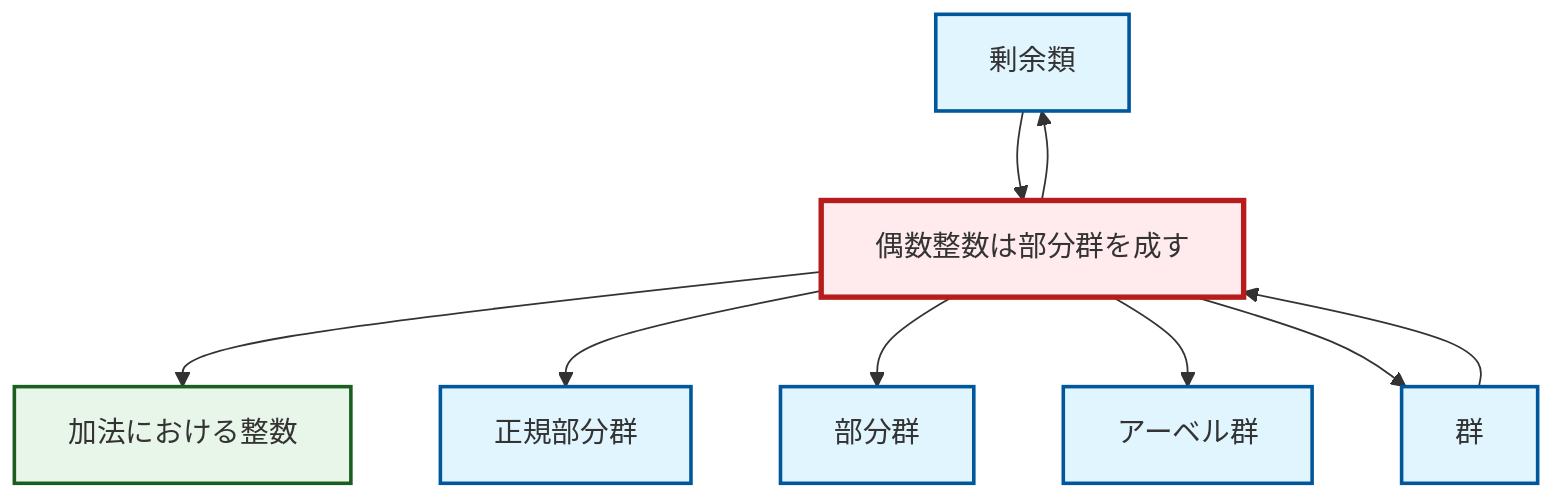 graph TD
    classDef definition fill:#e1f5fe,stroke:#01579b,stroke-width:2px
    classDef theorem fill:#f3e5f5,stroke:#4a148c,stroke-width:2px
    classDef axiom fill:#fff3e0,stroke:#e65100,stroke-width:2px
    classDef example fill:#e8f5e9,stroke:#1b5e20,stroke-width:2px
    classDef current fill:#ffebee,stroke:#b71c1c,stroke-width:3px
    def-abelian-group["アーベル群"]:::definition
    def-coset["剰余類"]:::definition
    ex-even-integers-subgroup["偶数整数は部分群を成す"]:::example
    def-subgroup["部分群"]:::definition
    ex-integers-addition["加法における整数"]:::example
    def-group["群"]:::definition
    def-normal-subgroup["正規部分群"]:::definition
    ex-even-integers-subgroup --> ex-integers-addition
    ex-even-integers-subgroup --> def-normal-subgroup
    ex-even-integers-subgroup --> def-subgroup
    ex-even-integers-subgroup --> def-abelian-group
    def-group --> ex-even-integers-subgroup
    def-coset --> ex-even-integers-subgroup
    ex-even-integers-subgroup --> def-coset
    ex-even-integers-subgroup --> def-group
    class ex-even-integers-subgroup current